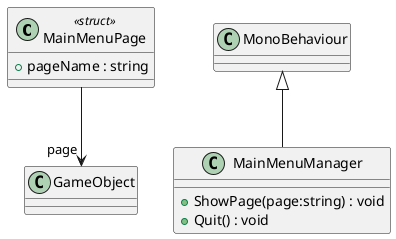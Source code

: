 @startuml
class MainMenuPage <<struct>> {
    + pageName : string
}
class MainMenuManager {
    + ShowPage(page:string) : void
    + Quit() : void
}
MainMenuPage --> "page" GameObject
MonoBehaviour <|-- MainMenuManager
@enduml
